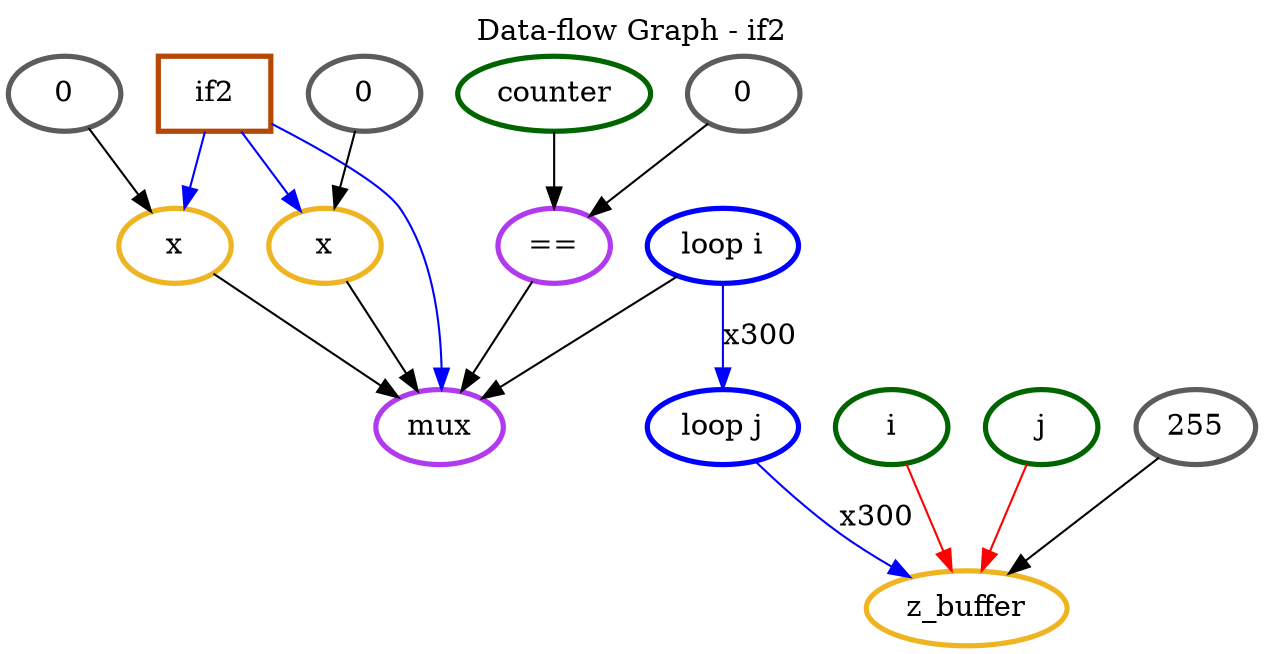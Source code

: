 Digraph G {
node [penwidth=2.5]
n1 [label="if2" color="#b54707"shape="box"]
subgraph cluster0{
}
n0 [label="" color="white"]
n1 [label="if2" color="#b54707"shape="box"]
n2 [label="==" color="darkorchid2"]
n3 [label="counter" color="darkgreen"]
n4 [label="0" color="gray36"]
n5 [label="mux" color="darkorchid2"]
n6 [label="loop i" color="blue1"]
n7 [label="loop j" color="blue1"]
n8 [label="z_buffer" color="goldenrod2"]
n9 [label="i" color="darkgreen"]
n10 [label="j" color="darkgreen"]
n11 [label="255" color="gray36"]
n12 [label="x" color="goldenrod2"]
n14 [label="0" color="gray36"]
n14 [label="0" color="gray36"]
n15 [label="x" color="goldenrod2"]
n17 [label="0" color="gray36"]
n17 [label="0" color="gray36"]
n3 -> n2 [label="", color=black]
n4 -> n2 [label="", color=black]
n2 -> n5 [label="", color=black]
n9 -> n8 [label="", color=red]
n10 -> n8 [label="", color=red]
n11 -> n8 [label="", color=black]
n7 -> n8 [label="x300", color=blue]
n6 -> n7 [label="x300", color=blue]
n14 -> n12 [label="", color=black]
n6 -> n5 [label="", color=black]
n12 -> n5 [label="", color=black]
n17 -> n15 [label="", color=black]
n15 -> n5 [label="", color=black]
n1 -> n5 [label="", color=blue]
n1 -> n12 [label="", color=blue]
n1 -> n15 [label="", color=blue]
labelloc="t"
label="Data-flow Graph - if2"
}